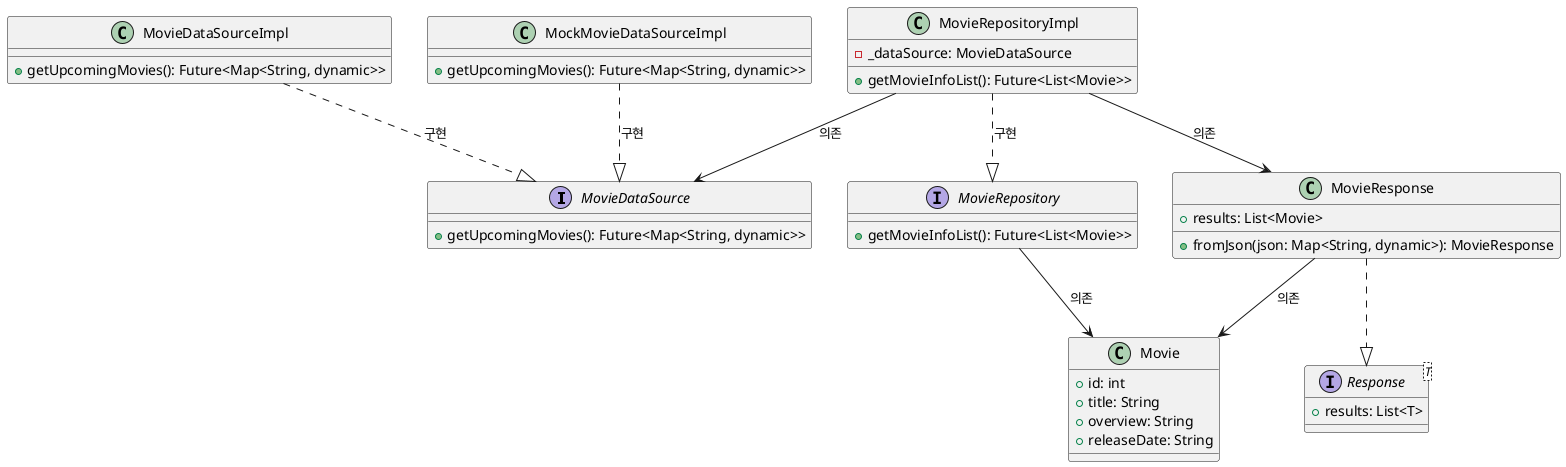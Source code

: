 @startuml
interface MovieDataSource {
  +getUpcomingMovies(): Future<Map<String, dynamic>>
}

class MovieDataSourceImpl {
  +getUpcomingMovies(): Future<Map<String, dynamic>>
}

class MockMovieDataSourceImpl {
  +getUpcomingMovies(): Future<Map<String, dynamic>>
}

interface MovieRepository {
  +getMovieInfoList(): Future<List<Movie>>
}

class MovieRepositoryImpl {
  -_dataSource: MovieDataSource
  +getMovieInfoList(): Future<List<Movie>>
}

interface Response<T> {
  +results: List<T>
}

class MovieResponse {
  +results: List<Movie>
  +fromJson(json: Map<String, dynamic>): MovieResponse
}

class Movie {
  +id: int
  +title: String
  +overview: String
  +releaseDate: String
}

MovieDataSourceImpl ..|> MovieDataSource : 구현
MockMovieDataSourceImpl ..|> MovieDataSource : 구현
MovieRepositoryImpl ..|> MovieRepository : 구현
MovieRepositoryImpl --> MovieDataSource : 의존
MovieRepositoryImpl --> MovieResponse : 의존
MovieRepository --> Movie : 의존
MovieResponse ..|> Response
MovieResponse --> Movie : 의존
@enduml
